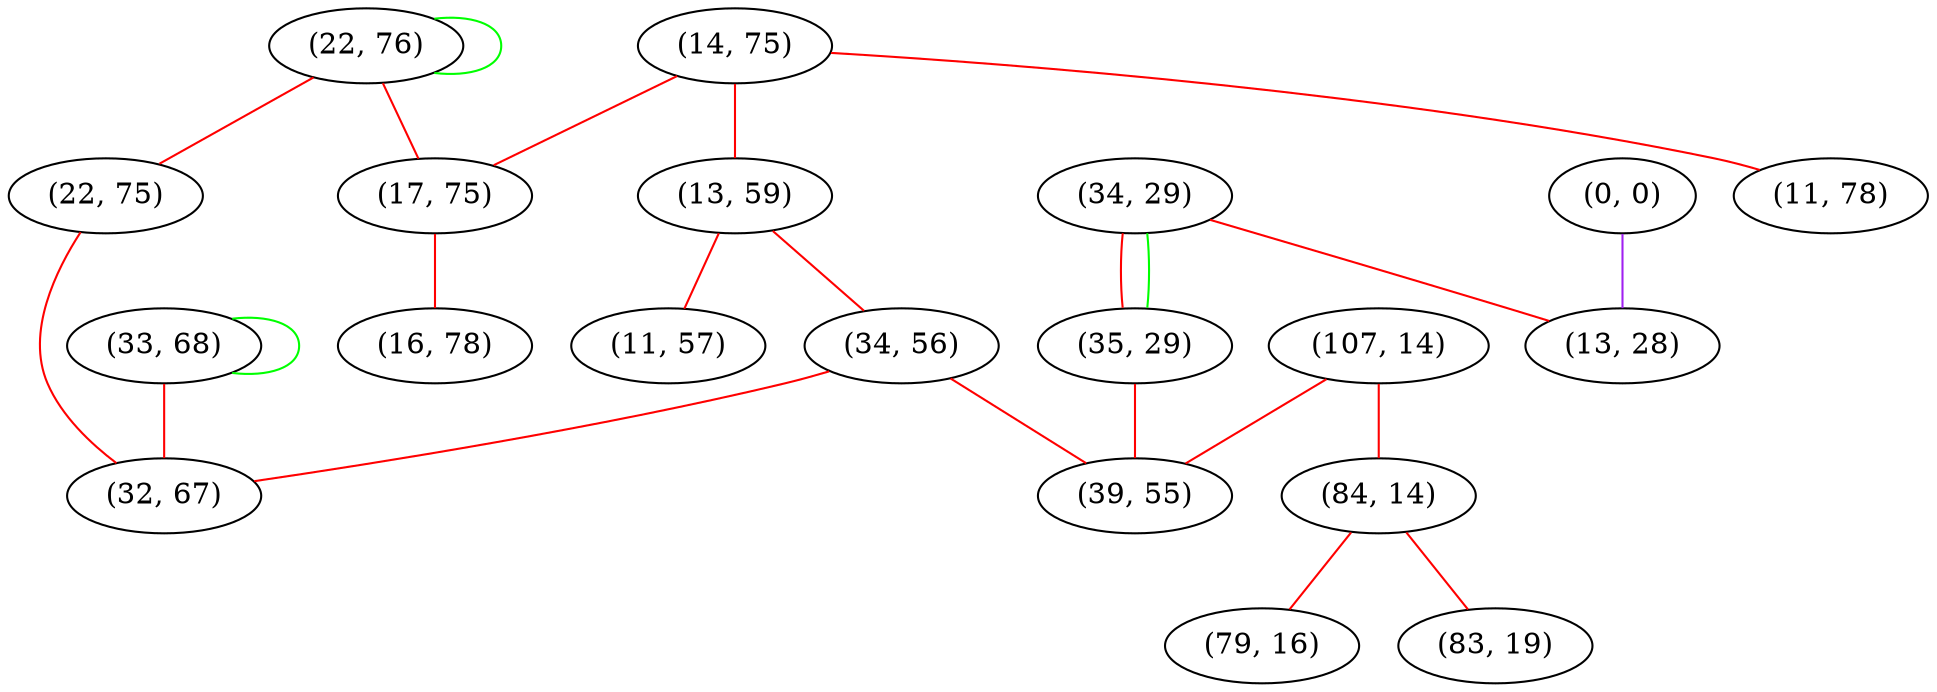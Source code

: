 graph "" {
"(14, 75)";
"(34, 29)";
"(0, 0)";
"(107, 14)";
"(22, 76)";
"(17, 75)";
"(84, 14)";
"(13, 28)";
"(33, 68)";
"(13, 59)";
"(35, 29)";
"(11, 78)";
"(16, 78)";
"(22, 75)";
"(34, 56)";
"(32, 67)";
"(11, 57)";
"(79, 16)";
"(39, 55)";
"(83, 19)";
"(14, 75)" -- "(17, 75)"  [color=red, key=0, weight=1];
"(14, 75)" -- "(11, 78)"  [color=red, key=0, weight=1];
"(14, 75)" -- "(13, 59)"  [color=red, key=0, weight=1];
"(34, 29)" -- "(13, 28)"  [color=red, key=0, weight=1];
"(34, 29)" -- "(35, 29)"  [color=red, key=0, weight=1];
"(34, 29)" -- "(35, 29)"  [color=green, key=1, weight=2];
"(0, 0)" -- "(13, 28)"  [color=purple, key=0, weight=4];
"(107, 14)" -- "(39, 55)"  [color=red, key=0, weight=1];
"(107, 14)" -- "(84, 14)"  [color=red, key=0, weight=1];
"(22, 76)" -- "(22, 75)"  [color=red, key=0, weight=1];
"(22, 76)" -- "(22, 76)"  [color=green, key=0, weight=2];
"(22, 76)" -- "(17, 75)"  [color=red, key=0, weight=1];
"(17, 75)" -- "(16, 78)"  [color=red, key=0, weight=1];
"(84, 14)" -- "(79, 16)"  [color=red, key=0, weight=1];
"(84, 14)" -- "(83, 19)"  [color=red, key=0, weight=1];
"(33, 68)" -- "(32, 67)"  [color=red, key=0, weight=1];
"(33, 68)" -- "(33, 68)"  [color=green, key=0, weight=2];
"(13, 59)" -- "(34, 56)"  [color=red, key=0, weight=1];
"(13, 59)" -- "(11, 57)"  [color=red, key=0, weight=1];
"(35, 29)" -- "(39, 55)"  [color=red, key=0, weight=1];
"(22, 75)" -- "(32, 67)"  [color=red, key=0, weight=1];
"(34, 56)" -- "(32, 67)"  [color=red, key=0, weight=1];
"(34, 56)" -- "(39, 55)"  [color=red, key=0, weight=1];
}
